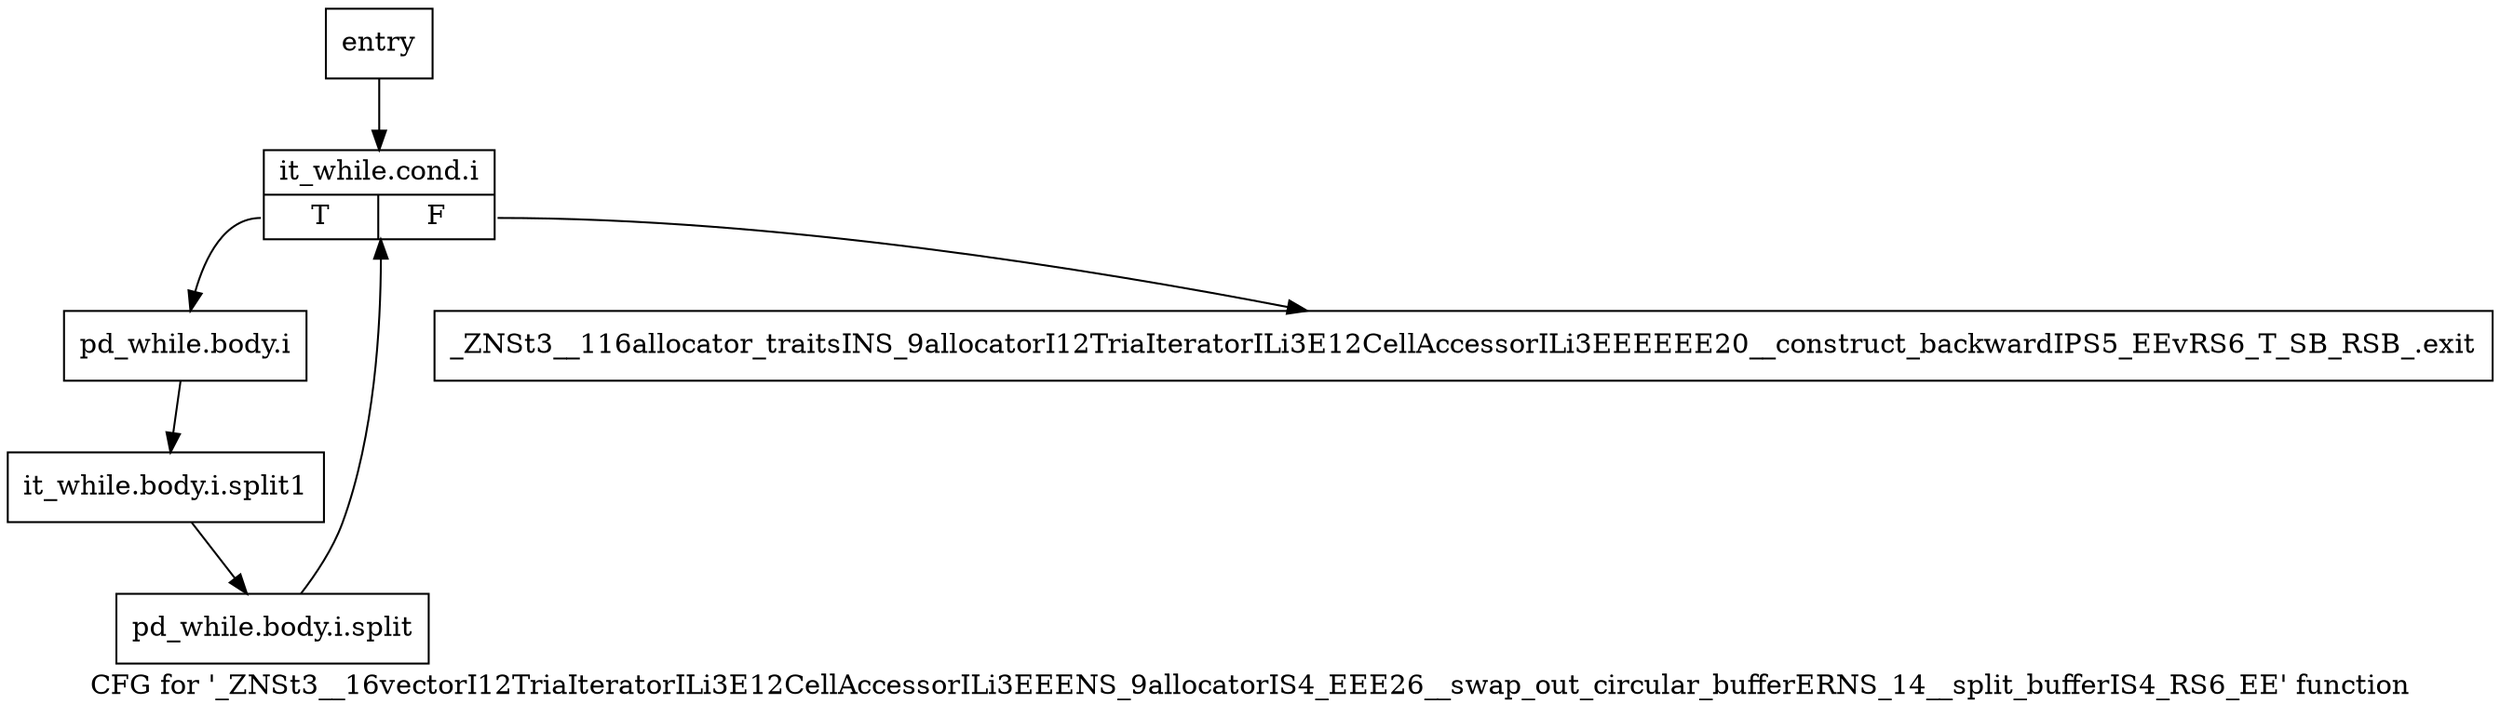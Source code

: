 digraph "CFG for '_ZNSt3__16vectorI12TriaIteratorILi3E12CellAccessorILi3EEENS_9allocatorIS4_EEE26__swap_out_circular_bufferERNS_14__split_bufferIS4_RS6_EE' function" {
	label="CFG for '_ZNSt3__16vectorI12TriaIteratorILi3E12CellAccessorILi3EEENS_9allocatorIS4_EEE26__swap_out_circular_bufferERNS_14__split_bufferIS4_RS6_EE' function";

	Node0x5f49d40 [shape=record,label="{entry}"];
	Node0x5f49d40 -> Node0x5f49d90;
	Node0x5f49d90 [shape=record,label="{it_while.cond.i|{<s0>T|<s1>F}}"];
	Node0x5f49d90:s0 -> Node0x5f49de0;
	Node0x5f49d90:s1 -> Node0x5f49e30;
	Node0x5f49de0 [shape=record,label="{pd_while.body.i}"];
	Node0x5f49de0 -> Node0xa9e5420;
	Node0xa9e5420 [shape=record,label="{it_while.body.i.split1}"];
	Node0xa9e5420 -> Node0xa9e56a0;
	Node0xa9e56a0 [shape=record,label="{pd_while.body.i.split}"];
	Node0xa9e56a0 -> Node0x5f49d90;
	Node0x5f49e30 [shape=record,label="{_ZNSt3__116allocator_traitsINS_9allocatorI12TriaIteratorILi3E12CellAccessorILi3EEEEEE20__construct_backwardIPS5_EEvRS6_T_SB_RSB_.exit}"];
}

